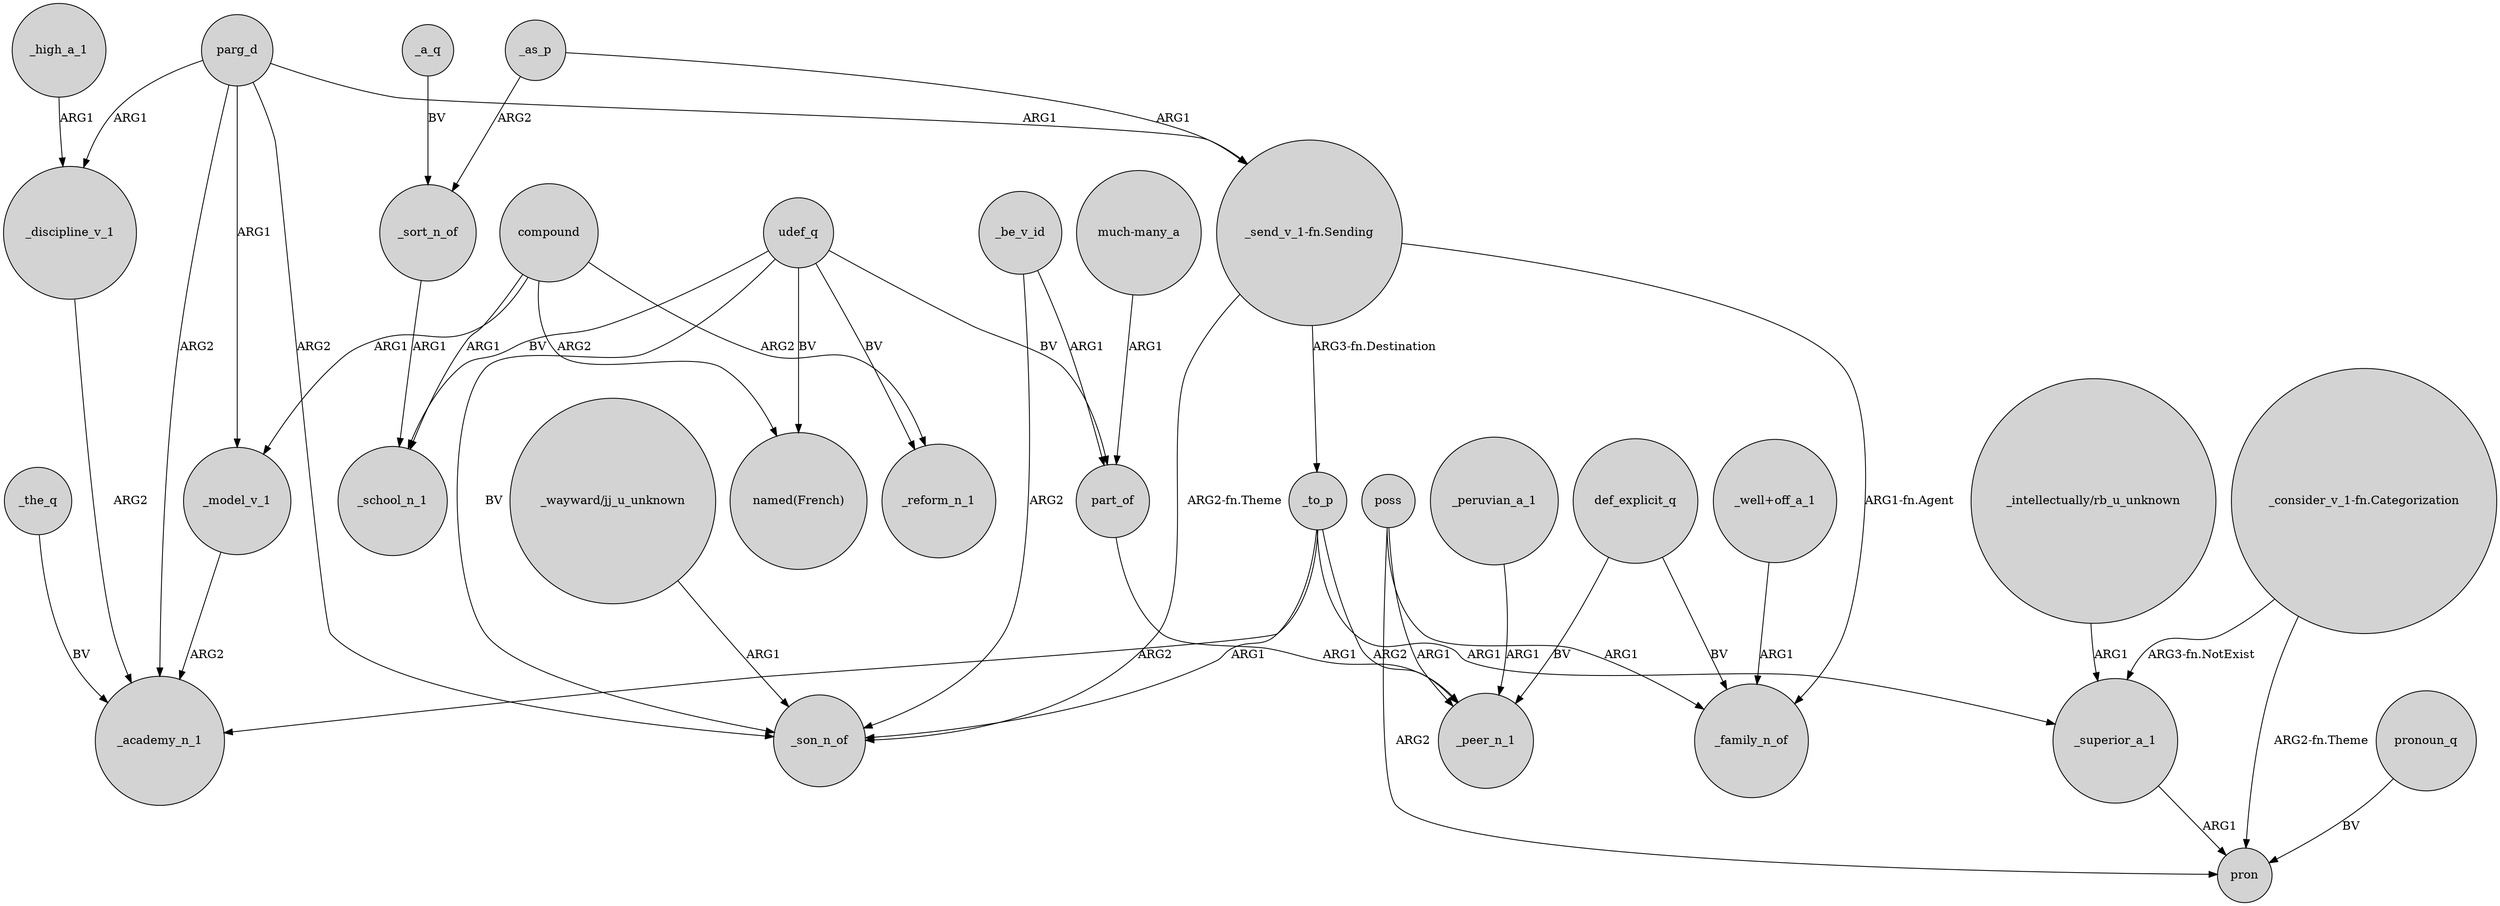 digraph {
	node [shape=circle style=filled]
	_be_v_id -> part_of [label=ARG1]
	_discipline_v_1 -> _academy_n_1 [label=ARG2]
	parg_d -> _academy_n_1 [label=ARG2]
	_sort_n_of -> _school_n_1 [label=ARG1]
	_to_p -> _son_n_of [label=ARG1]
	udef_q -> part_of [label=BV]
	"_well+off_a_1" -> _family_n_of [label=ARG1]
	poss -> pron [label=ARG2]
	_high_a_1 -> _discipline_v_1 [label=ARG1]
	_to_p -> _peer_n_1 [label=ARG2]
	_peruvian_a_1 -> _peer_n_1 [label=ARG1]
	_the_q -> _academy_n_1 [label=BV]
	compound -> "named(French)" [label=ARG2]
	_as_p -> _sort_n_of [label=ARG2]
	compound -> _school_n_1 [label=ARG1]
	"much-many_a" -> part_of [label=ARG1]
	compound -> _reform_n_1 [label=ARG2]
	"_send_v_1-fn.Sending" -> _family_n_of [label="ARG1-fn.Agent"]
	compound -> _model_v_1 [label=ARG1]
	udef_q -> "named(French)" [label=BV]
	parg_d -> _son_n_of [label=ARG2]
	poss -> _family_n_of [label=ARG1]
	_to_p -> _superior_a_1 [label=ARG1]
	parg_d -> _model_v_1 [label=ARG1]
	"_wayward/jj_u_unknown" -> _son_n_of [label=ARG1]
	udef_q -> _reform_n_1 [label=BV]
	pronoun_q -> pron [label=BV]
	udef_q -> _son_n_of [label=BV]
	poss -> _peer_n_1 [label=ARG1]
	parg_d -> _discipline_v_1 [label=ARG1]
	_as_p -> "_send_v_1-fn.Sending" [label=ARG1]
	_to_p -> _academy_n_1 [label=ARG2]
	"_consider_v_1-fn.Categorization" -> _superior_a_1 [label="ARG3-fn.NotExist"]
	"_consider_v_1-fn.Categorization" -> pron [label="ARG2-fn.Theme"]
	"_send_v_1-fn.Sending" -> _son_n_of [label="ARG2-fn.Theme"]
	"_send_v_1-fn.Sending" -> _to_p [label="ARG3-fn.Destination"]
	"_intellectually/rb_u_unknown" -> _superior_a_1 [label=ARG1]
	_be_v_id -> _son_n_of [label=ARG2]
	_superior_a_1 -> pron [label=ARG1]
	_model_v_1 -> _academy_n_1 [label=ARG2]
	parg_d -> "_send_v_1-fn.Sending" [label=ARG1]
	def_explicit_q -> _family_n_of [label=BV]
	udef_q -> _school_n_1 [label=BV]
	_a_q -> _sort_n_of [label=BV]
	part_of -> _peer_n_1 [label=ARG1]
	def_explicit_q -> _peer_n_1 [label=BV]
}
